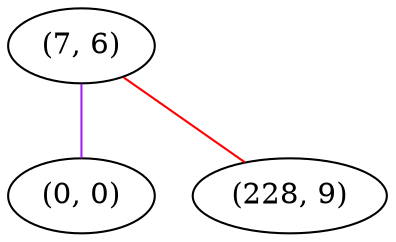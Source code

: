 graph "" {
"(7, 6)";
"(0, 0)";
"(228, 9)";
"(7, 6)" -- "(0, 0)"  [color=purple, key=0, weight=4];
"(7, 6)" -- "(228, 9)"  [color=red, key=0, weight=1];
}
